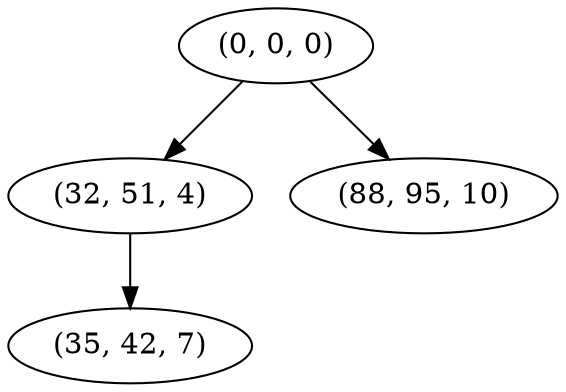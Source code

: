digraph tree {
    "(0, 0, 0)";
    "(32, 51, 4)";
    "(35, 42, 7)";
    "(88, 95, 10)";
    "(0, 0, 0)" -> "(32, 51, 4)";
    "(0, 0, 0)" -> "(88, 95, 10)";
    "(32, 51, 4)" -> "(35, 42, 7)";
}
